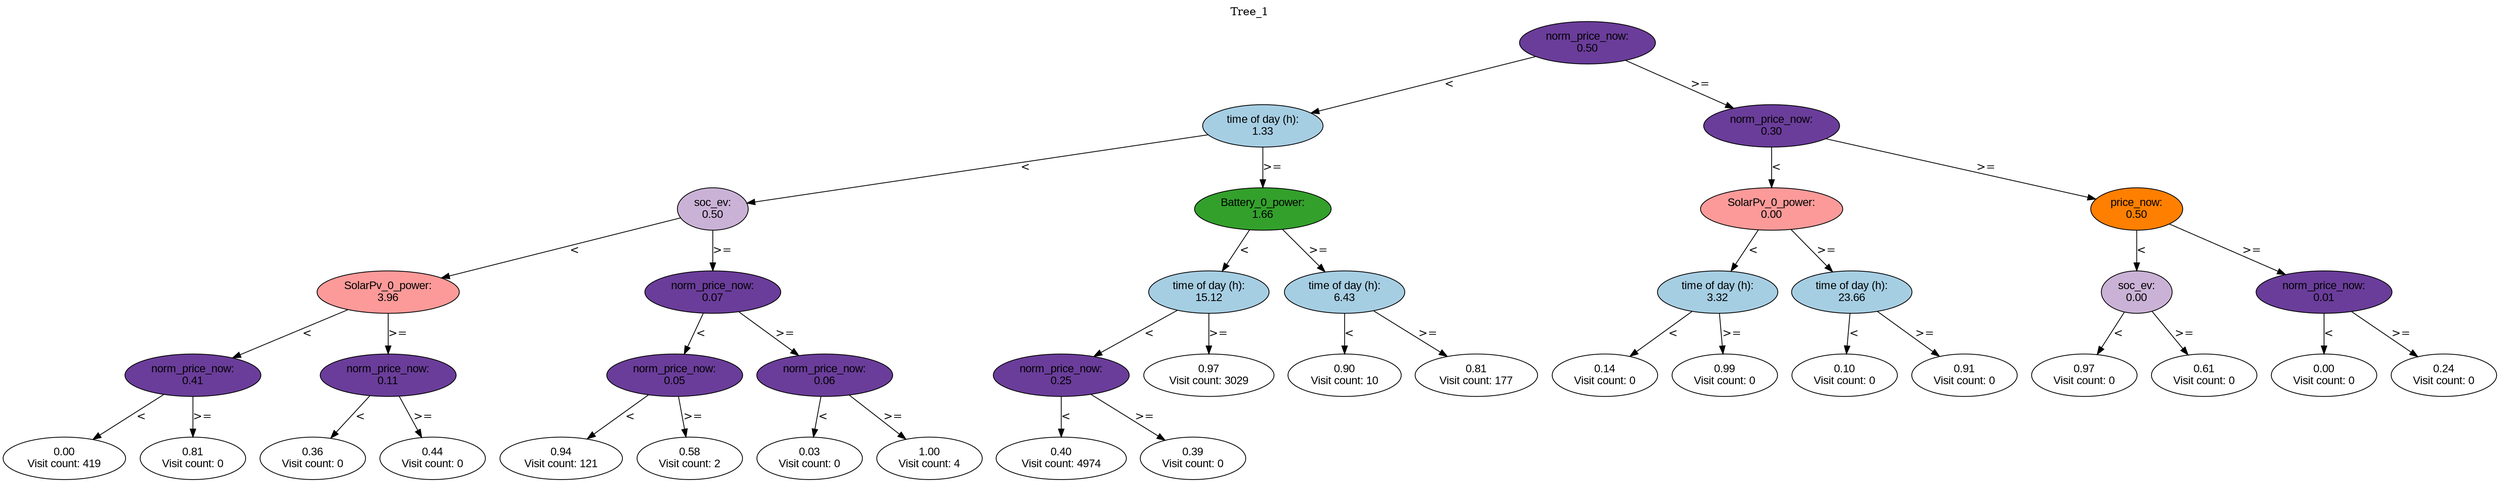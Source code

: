 digraph BST {
    node [fontname="Arial" style=filled colorscheme=paired12];
    0 [ label = "norm_price_now:
0.50" fillcolor=10];
    1 [ label = "time of day (h):
1.33" fillcolor=1];
    2 [ label = "soc_ev:
0.50" fillcolor=9];
    3 [ label = "SolarPv_0_power:
3.96" fillcolor=5];
    4 [ label = "norm_price_now:
0.41" fillcolor=10];
    5 [ label = "0.00
Visit count: 419" fillcolor=white];
    6 [ label = "0.81
Visit count: 0" fillcolor=white];
    7 [ label = "norm_price_now:
0.11" fillcolor=10];
    8 [ label = "0.36
Visit count: 0" fillcolor=white];
    9 [ label = "0.44
Visit count: 0" fillcolor=white];
    10 [ label = "norm_price_now:
0.07" fillcolor=10];
    11 [ label = "norm_price_now:
0.05" fillcolor=10];
    12 [ label = "0.94
Visit count: 121" fillcolor=white];
    13 [ label = "0.58
Visit count: 2" fillcolor=white];
    14 [ label = "norm_price_now:
0.06" fillcolor=10];
    15 [ label = "0.03
Visit count: 0" fillcolor=white];
    16 [ label = "1.00
Visit count: 4" fillcolor=white];
    17 [ label = "Battery_0_power:
1.66" fillcolor=4];
    18 [ label = "time of day (h):
15.12" fillcolor=1];
    19 [ label = "norm_price_now:
0.25" fillcolor=10];
    20 [ label = "0.40
Visit count: 4974" fillcolor=white];
    21 [ label = "0.39
Visit count: 0" fillcolor=white];
    22 [ label = "0.97
Visit count: 3029" fillcolor=white];
    23 [ label = "time of day (h):
6.43" fillcolor=1];
    24 [ label = "0.90
Visit count: 10" fillcolor=white];
    25 [ label = "0.81
Visit count: 177" fillcolor=white];
    26 [ label = "norm_price_now:
0.30" fillcolor=10];
    27 [ label = "SolarPv_0_power:
0.00" fillcolor=5];
    28 [ label = "time of day (h):
3.32" fillcolor=1];
    29 [ label = "0.14
Visit count: 0" fillcolor=white];
    30 [ label = "0.99
Visit count: 0" fillcolor=white];
    31 [ label = "time of day (h):
23.66" fillcolor=1];
    32 [ label = "0.10
Visit count: 0" fillcolor=white];
    33 [ label = "0.91
Visit count: 0" fillcolor=white];
    34 [ label = "price_now:
0.50" fillcolor=8];
    35 [ label = "soc_ev:
0.00" fillcolor=9];
    36 [ label = "0.97
Visit count: 0" fillcolor=white];
    37 [ label = "0.61
Visit count: 0" fillcolor=white];
    38 [ label = "norm_price_now:
0.01" fillcolor=10];
    39 [ label = "0.00
Visit count: 0" fillcolor=white];
    40 [ label = "0.24
Visit count: 0" fillcolor=white];

    0  -> 1[ label = "<"];
    0  -> 26[ label = ">="];
    1  -> 2[ label = "<"];
    1  -> 17[ label = ">="];
    2  -> 3[ label = "<"];
    2  -> 10[ label = ">="];
    3  -> 4[ label = "<"];
    3  -> 7[ label = ">="];
    4  -> 5[ label = "<"];
    4  -> 6[ label = ">="];
    7  -> 8[ label = "<"];
    7  -> 9[ label = ">="];
    10  -> 11[ label = "<"];
    10  -> 14[ label = ">="];
    11  -> 12[ label = "<"];
    11  -> 13[ label = ">="];
    14  -> 15[ label = "<"];
    14  -> 16[ label = ">="];
    17  -> 18[ label = "<"];
    17  -> 23[ label = ">="];
    18  -> 19[ label = "<"];
    18  -> 22[ label = ">="];
    19  -> 20[ label = "<"];
    19  -> 21[ label = ">="];
    23  -> 24[ label = "<"];
    23  -> 25[ label = ">="];
    26  -> 27[ label = "<"];
    26  -> 34[ label = ">="];
    27  -> 28[ label = "<"];
    27  -> 31[ label = ">="];
    28  -> 29[ label = "<"];
    28  -> 30[ label = ">="];
    31  -> 32[ label = "<"];
    31  -> 33[ label = ">="];
    34  -> 35[ label = "<"];
    34  -> 38[ label = ">="];
    35  -> 36[ label = "<"];
    35  -> 37[ label = ">="];
    38  -> 39[ label = "<"];
    38  -> 40[ label = ">="];

    labelloc="t";
    label="Tree_1";
}